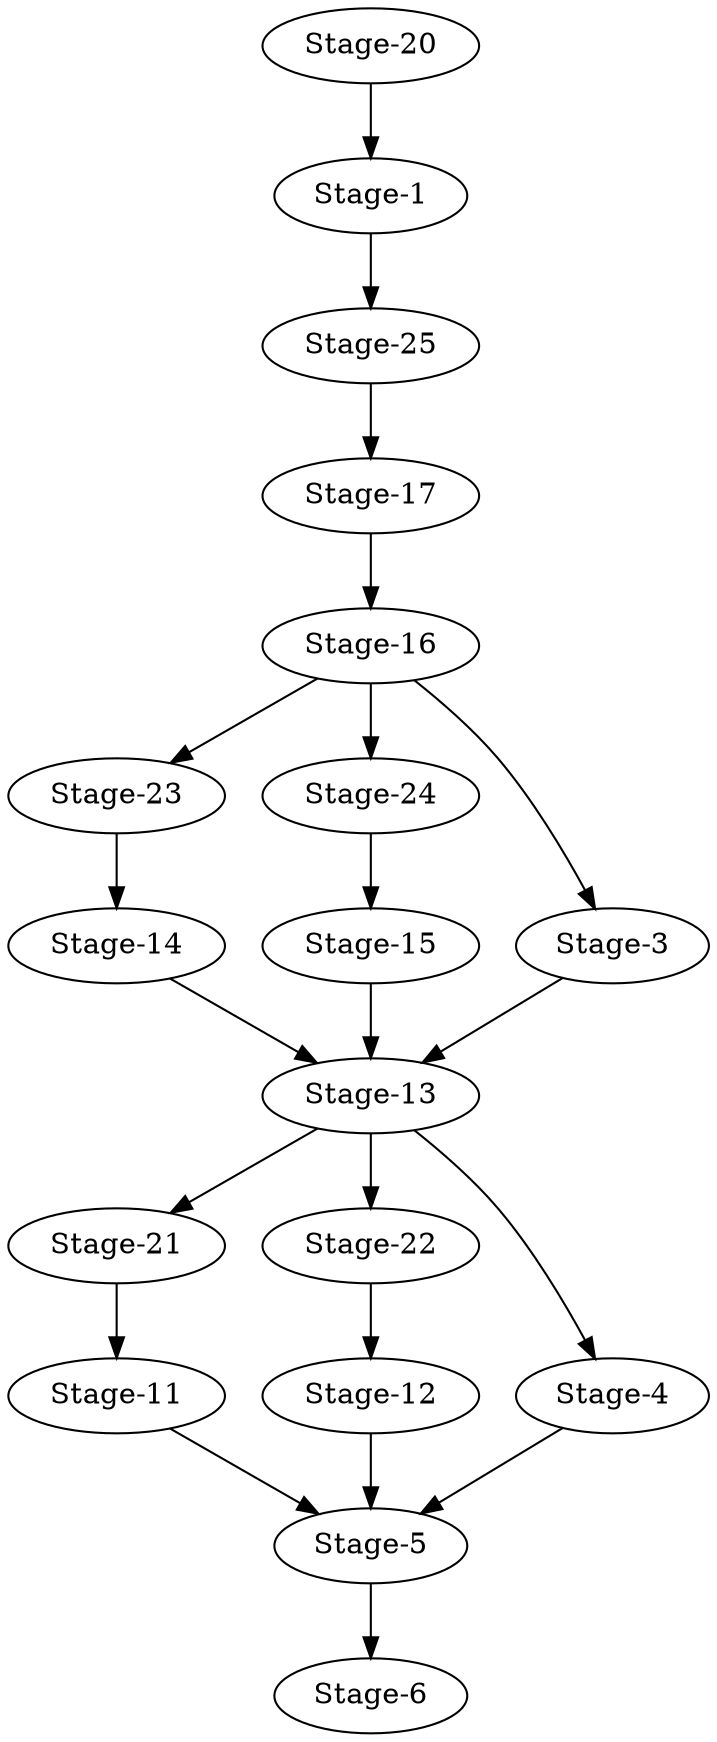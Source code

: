 // query-50
digraph {
	"Stage-21"
	"Stage-20"
	"Stage-23"
	"Stage-22"
	"Stage-25"
	"Stage-24"
	"Stage-11"
	"Stage-12"
	"Stage-13"
	"Stage-14"
	"Stage-15"
	"Stage-16"
	"Stage-17"
	"Stage-4"
	"Stage-5"
	"Stage-3"
	"Stage-1"
		"Stage-21" -> "Stage-11"
		"Stage-20" -> "Stage-1"
		"Stage-23" -> "Stage-14"
		"Stage-22" -> "Stage-12"
		"Stage-25" -> "Stage-17"
		"Stage-24" -> "Stage-15"
		"Stage-11" -> "Stage-5"
		"Stage-12" -> "Stage-5"
		"Stage-13" -> "Stage-21"
		"Stage-13" -> "Stage-4"
		"Stage-13" -> "Stage-22"
		"Stage-14" -> "Stage-13"
		"Stage-15" -> "Stage-13"
		"Stage-16" -> "Stage-23"
		"Stage-16" -> "Stage-24"
		"Stage-16" -> "Stage-3"
		"Stage-17" -> "Stage-16"
		"Stage-4" -> "Stage-5"
		"Stage-5" -> "Stage-6"
		"Stage-3" -> "Stage-13"
		"Stage-1" -> "Stage-25"
}